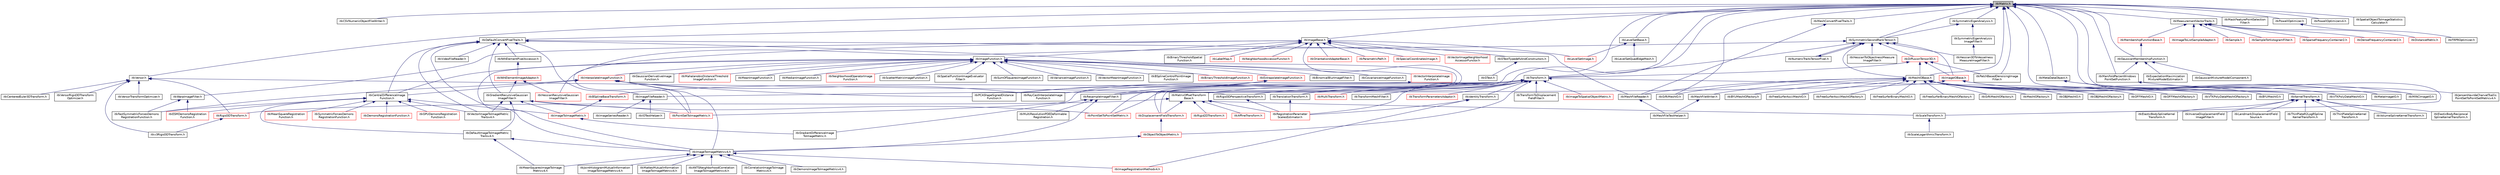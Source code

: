 digraph "itkMatrix.h"
{
 // LATEX_PDF_SIZE
  edge [fontname="Helvetica",fontsize="10",labelfontname="Helvetica",labelfontsize="10"];
  node [fontname="Helvetica",fontsize="10",shape=record];
  Node1 [label="itkMatrix.h",height=0.2,width=0.4,color="black", fillcolor="grey75", style="filled", fontcolor="black",tooltip=" "];
  Node1 -> Node2 [dir="back",color="midnightblue",fontsize="10",style="solid",fontname="Helvetica"];
  Node2 [label="itkCSVNumericObjectFileWriter.h",height=0.2,width=0.4,color="black", fillcolor="white", style="filled",URL="$itkCSVNumericObjectFileWriter_8h.html",tooltip=" "];
  Node1 -> Node3 [dir="back",color="midnightblue",fontsize="10",style="solid",fontname="Helvetica"];
  Node3 [label="itkDefaultConvertPixelTraits.h",height=0.2,width=0.4,color="black", fillcolor="white", style="filled",URL="$itkDefaultConvertPixelTraits_8h.html",tooltip=" "];
  Node3 -> Node4 [dir="back",color="midnightblue",fontsize="10",style="solid",fontname="Helvetica"];
  Node4 [label="itkCentralDifferenceImage\lFunction.h",height=0.2,width=0.4,color="black", fillcolor="white", style="filled",URL="$itkCentralDifferenceImageFunction_8h.html",tooltip=" "];
  Node4 -> Node5 [dir="back",color="midnightblue",fontsize="10",style="solid",fontname="Helvetica"];
  Node5 [label="itkDefaultImageToImageMetric\lTraitsv4.h",height=0.2,width=0.4,color="black", fillcolor="white", style="filled",URL="$itkDefaultImageToImageMetricTraitsv4_8h.html",tooltip=" "];
  Node5 -> Node6 [dir="back",color="midnightblue",fontsize="10",style="solid",fontname="Helvetica"];
  Node6 [label="itkImageToImageMetricv4.h",height=0.2,width=0.4,color="black", fillcolor="white", style="filled",URL="$itkImageToImageMetricv4_8h.html",tooltip=" "];
  Node6 -> Node7 [dir="back",color="midnightblue",fontsize="10",style="solid",fontname="Helvetica"];
  Node7 [label="itkANTSNeighborhoodCorrelation\lImageToImageMetricv4.h",height=0.2,width=0.4,color="black", fillcolor="white", style="filled",URL="$itkANTSNeighborhoodCorrelationImageToImageMetricv4_8h.html",tooltip=" "];
  Node6 -> Node8 [dir="back",color="midnightblue",fontsize="10",style="solid",fontname="Helvetica"];
  Node8 [label="itkCorrelationImageToImage\lMetricv4.h",height=0.2,width=0.4,color="black", fillcolor="white", style="filled",URL="$itkCorrelationImageToImageMetricv4_8h.html",tooltip=" "];
  Node6 -> Node9 [dir="back",color="midnightblue",fontsize="10",style="solid",fontname="Helvetica"];
  Node9 [label="itkDemonsImageToImageMetricv4.h",height=0.2,width=0.4,color="black", fillcolor="white", style="filled",URL="$itkDemonsImageToImageMetricv4_8h.html",tooltip=" "];
  Node6 -> Node10 [dir="back",color="midnightblue",fontsize="10",style="solid",fontname="Helvetica"];
  Node10 [label="itkImageRegistrationMethodv4.h",height=0.2,width=0.4,color="red", fillcolor="white", style="filled",URL="$itkImageRegistrationMethodv4_8h.html",tooltip=" "];
  Node6 -> Node15 [dir="back",color="midnightblue",fontsize="10",style="solid",fontname="Helvetica"];
  Node15 [label="itkJointHistogramMutualInformation\lImageToImageMetricv4.h",height=0.2,width=0.4,color="black", fillcolor="white", style="filled",URL="$itkJointHistogramMutualInformationImageToImageMetricv4_8h.html",tooltip=" "];
  Node6 -> Node16 [dir="back",color="midnightblue",fontsize="10",style="solid",fontname="Helvetica"];
  Node16 [label="itkMattesMutualInformation\lImageToImageMetricv4.h",height=0.2,width=0.4,color="black", fillcolor="white", style="filled",URL="$itkMattesMutualInformationImageToImageMetricv4_8h.html",tooltip=" "];
  Node6 -> Node17 [dir="back",color="midnightblue",fontsize="10",style="solid",fontname="Helvetica"];
  Node17 [label="itkMeanSquaresImageToImage\lMetricv4.h",height=0.2,width=0.4,color="black", fillcolor="white", style="filled",URL="$itkMeanSquaresImageToImageMetricv4_8h.html",tooltip=" "];
  Node5 -> Node17 [dir="back",color="midnightblue",fontsize="10",style="solid",fontname="Helvetica"];
  Node4 -> Node18 [dir="back",color="midnightblue",fontsize="10",style="solid",fontname="Helvetica"];
  Node18 [label="itkDemonsRegistrationFunction.h",height=0.2,width=0.4,color="red", fillcolor="white", style="filled",URL="$itkDemonsRegistrationFunction_8h.html",tooltip=" "];
  Node4 -> Node22 [dir="back",color="midnightblue",fontsize="10",style="solid",fontname="Helvetica"];
  Node22 [label="itkESMDemonsRegistration\lFunction.h",height=0.2,width=0.4,color="red", fillcolor="white", style="filled",URL="$itkESMDemonsRegistrationFunction_8h.html",tooltip=" "];
  Node4 -> Node25 [dir="back",color="midnightblue",fontsize="10",style="solid",fontname="Helvetica"];
  Node25 [label="itkFastSymmetricForcesDemons\lRegistrationFunction.h",height=0.2,width=0.4,color="black", fillcolor="white", style="filled",URL="$itkFastSymmetricForcesDemonsRegistrationFunction_8h.html",tooltip=" "];
  Node4 -> Node26 [dir="back",color="midnightblue",fontsize="10",style="solid",fontname="Helvetica"];
  Node26 [label="itkGPUDemonsRegistration\lFunction.h",height=0.2,width=0.4,color="red", fillcolor="white", style="filled",URL="$itkGPUDemonsRegistrationFunction_8h.html",tooltip=" "];
  Node4 -> Node27 [dir="back",color="midnightblue",fontsize="10",style="solid",fontname="Helvetica"];
  Node27 [label="itkImageToImageMetric.h",height=0.2,width=0.4,color="red", fillcolor="white", style="filled",URL="$itkImageToImageMetric_8h.html",tooltip=" "];
  Node27 -> Node28 [dir="back",color="midnightblue",fontsize="10",style="solid",fontname="Helvetica"];
  Node28 [label="itkGradientDifferenceImage\lToImageMetric.h",height=0.2,width=0.4,color="black", fillcolor="white", style="filled",URL="$itkGradientDifferenceImageToImageMetric_8h.html",tooltip=" "];
  Node4 -> Node46 [dir="back",color="midnightblue",fontsize="10",style="solid",fontname="Helvetica"];
  Node46 [label="itkMeanSquareRegistration\lFunction.h",height=0.2,width=0.4,color="red", fillcolor="white", style="filled",URL="$itkMeanSquareRegistrationFunction_8h.html",tooltip=" "];
  Node4 -> Node48 [dir="back",color="midnightblue",fontsize="10",style="solid",fontname="Helvetica"];
  Node48 [label="itkSymmetricForcesDemons\lRegistrationFunction.h",height=0.2,width=0.4,color="red", fillcolor="white", style="filled",URL="$itkSymmetricForcesDemonsRegistrationFunction_8h.html",tooltip=" "];
  Node4 -> Node50 [dir="back",color="midnightblue",fontsize="10",style="solid",fontname="Helvetica"];
  Node50 [label="itkVectorImageToImageMetric\lTraitsv4.h",height=0.2,width=0.4,color="black", fillcolor="white", style="filled",URL="$itkVectorImageToImageMetricTraitsv4_8h.html",tooltip=" "];
  Node3 -> Node51 [dir="back",color="midnightblue",fontsize="10",style="solid",fontname="Helvetica"];
  Node51 [label="itkGradientRecursiveGaussian\lImageFilter.h",height=0.2,width=0.4,color="black", fillcolor="white", style="filled",URL="$itkGradientRecursiveGaussianImageFilter_8h.html",tooltip=" "];
  Node51 -> Node5 [dir="back",color="midnightblue",fontsize="10",style="solid",fontname="Helvetica"];
  Node51 -> Node27 [dir="back",color="midnightblue",fontsize="10",style="solid",fontname="Helvetica"];
  Node51 -> Node52 [dir="back",color="midnightblue",fontsize="10",style="solid",fontname="Helvetica"];
  Node52 [label="itkPointSetToImageMetric.h",height=0.2,width=0.4,color="red", fillcolor="white", style="filled",URL="$itkPointSetToImageMetric_8h.html",tooltip=" "];
  Node51 -> Node58 [dir="back",color="midnightblue",fontsize="10",style="solid",fontname="Helvetica"];
  Node58 [label="itkPointSetToPointSetMetric.h",height=0.2,width=0.4,color="red", fillcolor="white", style="filled",URL="$itkPointSetToPointSetMetric_8h.html",tooltip=" "];
  Node51 -> Node50 [dir="back",color="midnightblue",fontsize="10",style="solid",fontname="Helvetica"];
  Node3 -> Node61 [dir="back",color="midnightblue",fontsize="10",style="solid",fontname="Helvetica"];
  Node61 [label="itkImageFileReader.h",height=0.2,width=0.4,color="black", fillcolor="white", style="filled",URL="$itkImageFileReader_8h.html",tooltip=" "];
  Node61 -> Node62 [dir="back",color="midnightblue",fontsize="10",style="solid",fontname="Helvetica"];
  Node62 [label="itkIOTestHelper.h",height=0.2,width=0.4,color="black", fillcolor="white", style="filled",URL="$itkIOTestHelper_8h.html",tooltip=" "];
  Node61 -> Node63 [dir="back",color="midnightblue",fontsize="10",style="solid",fontname="Helvetica"];
  Node63 [label="itkImageSeriesReader.h",height=0.2,width=0.4,color="black", fillcolor="white", style="filled",URL="$itkImageSeriesReader_8h.html",tooltip=" "];
  Node3 -> Node6 [dir="back",color="midnightblue",fontsize="10",style="solid",fontname="Helvetica"];
  Node3 -> Node64 [dir="back",color="midnightblue",fontsize="10",style="solid",fontname="Helvetica"];
  Node64 [label="itkMeshFileReader.h",height=0.2,width=0.4,color="black", fillcolor="white", style="filled",URL="$itkMeshFileReader_8h.html",tooltip=" "];
  Node64 -> Node65 [dir="back",color="midnightblue",fontsize="10",style="solid",fontname="Helvetica"];
  Node65 [label="itkMeshFileTestHelper.h",height=0.2,width=0.4,color="black", fillcolor="white", style="filled",URL="$itkMeshFileTestHelper_8h.html",tooltip=" "];
  Node3 -> Node66 [dir="back",color="midnightblue",fontsize="10",style="solid",fontname="Helvetica"];
  Node66 [label="itkNthElementPixelAccessor.h",height=0.2,width=0.4,color="black", fillcolor="white", style="filled",URL="$itkNthElementPixelAccessor_8h.html",tooltip=" "];
  Node66 -> Node67 [dir="back",color="midnightblue",fontsize="10",style="solid",fontname="Helvetica"];
  Node67 [label="itkNthElementImageAdaptor.h",height=0.2,width=0.4,color="red", fillcolor="white", style="filled",URL="$itkNthElementImageAdaptor_8h.html",tooltip=" "];
  Node67 -> Node51 [dir="back",color="midnightblue",fontsize="10",style="solid",fontname="Helvetica"];
  Node67 -> Node69 [dir="back",color="midnightblue",fontsize="10",style="solid",fontname="Helvetica"];
  Node69 [label="itkHessianRecursiveGaussian\lImageFilter.h",height=0.2,width=0.4,color="red", fillcolor="white", style="filled",URL="$itkHessianRecursiveGaussianImageFilter_8h.html",tooltip=" "];
  Node3 -> Node71 [dir="back",color="midnightblue",fontsize="10",style="solid",fontname="Helvetica"];
  Node71 [label="itkResampleImageFilter.h",height=0.2,width=0.4,color="black", fillcolor="white", style="filled",URL="$itkResampleImageFilter_8h.html",tooltip=" "];
  Node71 -> Node28 [dir="back",color="midnightblue",fontsize="10",style="solid",fontname="Helvetica"];
  Node71 -> Node6 [dir="back",color="midnightblue",fontsize="10",style="solid",fontname="Helvetica"];
  Node71 -> Node21 [dir="back",color="midnightblue",fontsize="10",style="solid",fontname="Helvetica"];
  Node21 [label="itkMultiResolutionPDEDeformable\lRegistration.h",height=0.2,width=0.4,color="black", fillcolor="white", style="filled",URL="$itkMultiResolutionPDEDeformableRegistration_8h.html",tooltip=" "];
  Node3 -> Node50 [dir="back",color="midnightblue",fontsize="10",style="solid",fontname="Helvetica"];
  Node3 -> Node72 [dir="back",color="midnightblue",fontsize="10",style="solid",fontname="Helvetica"];
  Node72 [label="itkVideoFileReader.h",height=0.2,width=0.4,color="black", fillcolor="white", style="filled",URL="$itkVideoFileReader_8h.html",tooltip=" "];
  Node1 -> Node73 [dir="back",color="midnightblue",fontsize="10",style="solid",fontname="Helvetica"];
  Node73 [label="itkGaussianMembershipFunction.h",height=0.2,width=0.4,color="black", fillcolor="white", style="filled",URL="$itkGaussianMembershipFunction_8h.html",tooltip=" "];
  Node73 -> Node74 [dir="back",color="midnightblue",fontsize="10",style="solid",fontname="Helvetica"];
  Node74 [label="itkExpectationMaximization\lMixtureModelEstimator.h",height=0.2,width=0.4,color="black", fillcolor="white", style="filled",URL="$itkExpectationMaximizationMixtureModelEstimator_8h.html",tooltip=" "];
  Node73 -> Node75 [dir="back",color="midnightblue",fontsize="10",style="solid",fontname="Helvetica"];
  Node75 [label="itkGaussianMixtureModelComponent.h",height=0.2,width=0.4,color="black", fillcolor="white", style="filled",URL="$itkGaussianMixtureModelComponent_8h.html",tooltip=" "];
  Node73 -> Node76 [dir="back",color="midnightblue",fontsize="10",style="solid",fontname="Helvetica"];
  Node76 [label="itkManifoldParzenWindows\lPointSetFunction.h",height=0.2,width=0.4,color="black", fillcolor="white", style="filled",URL="$itkManifoldParzenWindowsPointSetFunction_8h.html",tooltip=" "];
  Node76 -> Node77 [dir="back",color="midnightblue",fontsize="10",style="solid",fontname="Helvetica"];
  Node77 [label="itkJensenHavrdaCharvatTsallis\lPointSetToPointSetMetricv4.h",height=0.2,width=0.4,color="black", fillcolor="white", style="filled",URL="$itkJensenHavrdaCharvatTsallisPointSetToPointSetMetricv4_8h.html",tooltip=" "];
  Node1 -> Node78 [dir="back",color="midnightblue",fontsize="10",style="solid",fontname="Helvetica"];
  Node78 [label="itkGiftiMeshIO.h",height=0.2,width=0.4,color="black", fillcolor="white", style="filled",URL="$itkGiftiMeshIO_8h.html",tooltip=" "];
  Node1 -> Node79 [dir="back",color="midnightblue",fontsize="10",style="solid",fontname="Helvetica"];
  Node79 [label="itkImageBase.h",height=0.2,width=0.4,color="black", fillcolor="white", style="filled",URL="$itkImageBase_8h.html",tooltip=" "];
  Node79 -> Node80 [dir="back",color="midnightblue",fontsize="10",style="solid",fontname="Helvetica"];
  Node80 [label="itkBinaryThresholdSpatial\lFunction.h",height=0.2,width=0.4,color="black", fillcolor="white", style="filled",URL="$itkBinaryThresholdSpatialFunction_8h.html",tooltip=" "];
  Node79 -> Node81 [dir="back",color="midnightblue",fontsize="10",style="solid",fontname="Helvetica"];
  Node81 [label="itkGTestTypedefsAndConstructors.h",height=0.2,width=0.4,color="black", fillcolor="white", style="filled",URL="$itkGTestTypedefsAndConstructors_8h.html",tooltip=" "];
  Node81 -> Node82 [dir="back",color="midnightblue",fontsize="10",style="solid",fontname="Helvetica"];
  Node82 [label="itkGTest.h",height=0.2,width=0.4,color="black", fillcolor="white", style="filled",URL="$itkGTest_8h.html",tooltip=" "];
  Node79 -> Node83 [dir="back",color="midnightblue",fontsize="10",style="solid",fontname="Helvetica"];
  Node83 [label="itkImageFunction.h",height=0.2,width=0.4,color="black", fillcolor="white", style="filled",URL="$itkImageFunction_8h.html",tooltip=" "];
  Node83 -> Node84 [dir="back",color="midnightblue",fontsize="10",style="solid",fontname="Helvetica"];
  Node84 [label="itkBSplineControlPointImage\lFunction.h",height=0.2,width=0.4,color="black", fillcolor="white", style="filled",URL="$itkBSplineControlPointImageFunction_8h.html",tooltip=" "];
  Node83 -> Node85 [dir="back",color="midnightblue",fontsize="10",style="solid",fontname="Helvetica"];
  Node85 [label="itkBinaryThresholdImageFunction.h",height=0.2,width=0.4,color="red", fillcolor="white", style="filled",URL="$itkBinaryThresholdImageFunction_8h.html",tooltip=" "];
  Node83 -> Node87 [dir="back",color="midnightblue",fontsize="10",style="solid",fontname="Helvetica"];
  Node87 [label="itkBinomialBlurImageFilter.h",height=0.2,width=0.4,color="black", fillcolor="white", style="filled",URL="$itkBinomialBlurImageFilter_8h.html",tooltip=" "];
  Node83 -> Node4 [dir="back",color="midnightblue",fontsize="10",style="solid",fontname="Helvetica"];
  Node83 -> Node88 [dir="back",color="midnightblue",fontsize="10",style="solid",fontname="Helvetica"];
  Node88 [label="itkCovarianceImageFunction.h",height=0.2,width=0.4,color="black", fillcolor="white", style="filled",URL="$itkCovarianceImageFunction_8h.html",tooltip=" "];
  Node83 -> Node89 [dir="back",color="midnightblue",fontsize="10",style="solid",fontname="Helvetica"];
  Node89 [label="itkExtrapolateImageFunction.h",height=0.2,width=0.4,color="red", fillcolor="white", style="filled",URL="$itkExtrapolateImageFunction_8h.html",tooltip=" "];
  Node89 -> Node91 [dir="back",color="midnightblue",fontsize="10",style="solid",fontname="Helvetica"];
  Node91 [label="itkPCAShapeSignedDistance\lFunction.h",height=0.2,width=0.4,color="black", fillcolor="white", style="filled",URL="$itkPCAShapeSignedDistanceFunction_8h.html",tooltip=" "];
  Node89 -> Node71 [dir="back",color="midnightblue",fontsize="10",style="solid",fontname="Helvetica"];
  Node83 -> Node92 [dir="back",color="midnightblue",fontsize="10",style="solid",fontname="Helvetica"];
  Node92 [label="itkGaussianDerivativeImage\lFunction.h",height=0.2,width=0.4,color="black", fillcolor="white", style="filled",URL="$itkGaussianDerivativeImageFunction_8h.html",tooltip=" "];
  Node83 -> Node6 [dir="back",color="midnightblue",fontsize="10",style="solid",fontname="Helvetica"];
  Node83 -> Node93 [dir="back",color="midnightblue",fontsize="10",style="solid",fontname="Helvetica"];
  Node93 [label="itkInterpolateImageFunction.h",height=0.2,width=0.4,color="red", fillcolor="white", style="filled",URL="$itkInterpolateImageFunction_8h.html",tooltip=" "];
  Node93 -> Node4 [dir="back",color="midnightblue",fontsize="10",style="solid",fontname="Helvetica"];
  Node93 -> Node25 [dir="back",color="midnightblue",fontsize="10",style="solid",fontname="Helvetica"];
  Node93 -> Node6 [dir="back",color="midnightblue",fontsize="10",style="solid",fontname="Helvetica"];
  Node93 -> Node91 [dir="back",color="midnightblue",fontsize="10",style="solid",fontname="Helvetica"];
  Node93 -> Node52 [dir="back",color="midnightblue",fontsize="10",style="solid",fontname="Helvetica"];
  Node93 -> Node136 [dir="back",color="midnightblue",fontsize="10",style="solid",fontname="Helvetica"];
  Node136 [label="itkRayCastInterpolateImage\lFunction.h",height=0.2,width=0.4,color="black", fillcolor="white", style="filled",URL="$itkRayCastInterpolateImageFunction_8h.html",tooltip=" "];
  Node83 -> Node138 [dir="back",color="midnightblue",fontsize="10",style="solid",fontname="Helvetica"];
  Node138 [label="itkMahalanobisDistanceThreshold\lImageFunction.h",height=0.2,width=0.4,color="red", fillcolor="white", style="filled",URL="$itkMahalanobisDistanceThresholdImageFunction_8h.html",tooltip=" "];
  Node83 -> Node140 [dir="back",color="midnightblue",fontsize="10",style="solid",fontname="Helvetica"];
  Node140 [label="itkMeanImageFunction.h",height=0.2,width=0.4,color="black", fillcolor="white", style="filled",URL="$itkMeanImageFunction_8h.html",tooltip=" "];
  Node83 -> Node141 [dir="back",color="midnightblue",fontsize="10",style="solid",fontname="Helvetica"];
  Node141 [label="itkMedianImageFunction.h",height=0.2,width=0.4,color="black", fillcolor="white", style="filled",URL="$itkMedianImageFunction_8h.html",tooltip=" "];
  Node83 -> Node142 [dir="back",color="midnightblue",fontsize="10",style="solid",fontname="Helvetica"];
  Node142 [label="itkNeighborhoodOperatorImage\lFunction.h",height=0.2,width=0.4,color="red", fillcolor="white", style="filled",URL="$itkNeighborhoodOperatorImageFunction_8h.html",tooltip=" "];
  Node83 -> Node144 [dir="back",color="midnightblue",fontsize="10",style="solid",fontname="Helvetica"];
  Node144 [label="itkScatterMatrixImageFunction.h",height=0.2,width=0.4,color="black", fillcolor="white", style="filled",URL="$itkScatterMatrixImageFunction_8h.html",tooltip=" "];
  Node83 -> Node145 [dir="back",color="midnightblue",fontsize="10",style="solid",fontname="Helvetica"];
  Node145 [label="itkSpatialFunctionImageEvaluator\lFilter.h",height=0.2,width=0.4,color="black", fillcolor="white", style="filled",URL="$itkSpatialFunctionImageEvaluatorFilter_8h.html",tooltip=" "];
  Node83 -> Node146 [dir="back",color="midnightblue",fontsize="10",style="solid",fontname="Helvetica"];
  Node146 [label="itkSumOfSquaresImageFunction.h",height=0.2,width=0.4,color="black", fillcolor="white", style="filled",URL="$itkSumOfSquaresImageFunction_8h.html",tooltip=" "];
  Node83 -> Node147 [dir="back",color="midnightblue",fontsize="10",style="solid",fontname="Helvetica"];
  Node147 [label="itkVarianceImageFunction.h",height=0.2,width=0.4,color="black", fillcolor="white", style="filled",URL="$itkVarianceImageFunction_8h.html",tooltip=" "];
  Node83 -> Node148 [dir="back",color="midnightblue",fontsize="10",style="solid",fontname="Helvetica"];
  Node148 [label="itkVectorInterpolateImage\lFunction.h",height=0.2,width=0.4,color="red", fillcolor="white", style="filled",URL="$itkVectorInterpolateImageFunction_8h.html",tooltip=" "];
  Node148 -> Node150 [dir="back",color="midnightblue",fontsize="10",style="solid",fontname="Helvetica"];
  Node150 [label="itkDisplacementFieldTransform.h",height=0.2,width=0.4,color="red", fillcolor="white", style="filled",URL="$itkDisplacementFieldTransform_8h.html",tooltip=" "];
  Node150 -> Node156 [dir="back",color="midnightblue",fontsize="10",style="solid",fontname="Helvetica"];
  Node156 [label="itkObjectToObjectMetric.h",height=0.2,width=0.4,color="red", fillcolor="white", style="filled",URL="$itkObjectToObjectMetric_8h.html",tooltip=" "];
  Node156 -> Node6 [dir="back",color="midnightblue",fontsize="10",style="solid",fontname="Helvetica"];
  Node83 -> Node176 [dir="back",color="midnightblue",fontsize="10",style="solid",fontname="Helvetica"];
  Node176 [label="itkVectorMeanImageFunction.h",height=0.2,width=0.4,color="black", fillcolor="white", style="filled",URL="$itkVectorMeanImageFunction_8h.html",tooltip=" "];
  Node79 -> Node177 [dir="back",color="midnightblue",fontsize="10",style="solid",fontname="Helvetica"];
  Node177 [label="itkLabelMap.h",height=0.2,width=0.4,color="red", fillcolor="white", style="filled",URL="$itkLabelMap_8h.html",tooltip=" "];
  Node79 -> Node225 [dir="back",color="midnightblue",fontsize="10",style="solid",fontname="Helvetica"];
  Node225 [label="itkLevelSetImage.h",height=0.2,width=0.4,color="red", fillcolor="white", style="filled",URL="$itkLevelSetImage_8h.html",tooltip=" "];
  Node79 -> Node231 [dir="back",color="midnightblue",fontsize="10",style="solid",fontname="Helvetica"];
  Node231 [label="itkNeighborhoodAccessorFunctor.h",height=0.2,width=0.4,color="red", fillcolor="white", style="filled",URL="$itkNeighborhoodAccessorFunctor_8h.html",tooltip=" "];
  Node79 -> Node898 [dir="back",color="midnightblue",fontsize="10",style="solid",fontname="Helvetica"];
  Node898 [label="itkOrientationAdapterBase.h",height=0.2,width=0.4,color="red", fillcolor="white", style="filled",URL="$itkOrientationAdapterBase_8h.html",tooltip=" "];
  Node79 -> Node900 [dir="back",color="midnightblue",fontsize="10",style="solid",fontname="Helvetica"];
  Node900 [label="itkParametricPath.h",height=0.2,width=0.4,color="red", fillcolor="white", style="filled",URL="$itkParametricPath_8h.html",tooltip=" "];
  Node79 -> Node52 [dir="back",color="midnightblue",fontsize="10",style="solid",fontname="Helvetica"];
  Node79 -> Node58 [dir="back",color="midnightblue",fontsize="10",style="solid",fontname="Helvetica"];
  Node79 -> Node906 [dir="back",color="midnightblue",fontsize="10",style="solid",fontname="Helvetica"];
  Node906 [label="itkSpecialCoordinatesImage.h",height=0.2,width=0.4,color="red", fillcolor="white", style="filled",URL="$itkSpecialCoordinatesImage_8h.html",tooltip=" "];
  Node79 -> Node907 [dir="back",color="midnightblue",fontsize="10",style="solid",fontname="Helvetica"];
  Node907 [label="itkVectorImageNeighborhood\lAccessorFunctor.h",height=0.2,width=0.4,color="red", fillcolor="white", style="filled",URL="$itkVectorImageNeighborhoodAccessorFunctor_8h.html",tooltip=" "];
  Node79 -> Node129 [dir="back",color="midnightblue",fontsize="10",style="solid",fontname="Helvetica"];
  Node129 [label="itkWarpImageFilter.h",height=0.2,width=0.4,color="black", fillcolor="white", style="filled",URL="$itkWarpImageFilter_8h.html",tooltip=" "];
  Node129 -> Node22 [dir="back",color="midnightblue",fontsize="10",style="solid",fontname="Helvetica"];
  Node129 -> Node25 [dir="back",color="midnightblue",fontsize="10",style="solid",fontname="Helvetica"];
  Node1 -> Node909 [dir="back",color="midnightblue",fontsize="10",style="solid",fontname="Helvetica"];
  Node909 [label="itkKernelTransform.h",height=0.2,width=0.4,color="black", fillcolor="white", style="filled",URL="$itkKernelTransform_8h.html",tooltip=" "];
  Node909 -> Node910 [dir="back",color="midnightblue",fontsize="10",style="solid",fontname="Helvetica"];
  Node910 [label="itkElasticBodyReciprocal\lSplineKernelTransform.h",height=0.2,width=0.4,color="black", fillcolor="white", style="filled",URL="$itkElasticBodyReciprocalSplineKernelTransform_8h.html",tooltip=" "];
  Node909 -> Node911 [dir="back",color="midnightblue",fontsize="10",style="solid",fontname="Helvetica"];
  Node911 [label="itkElasticBodySplineKernel\lTransform.h",height=0.2,width=0.4,color="black", fillcolor="white", style="filled",URL="$itkElasticBodySplineKernelTransform_8h.html",tooltip=" "];
  Node909 -> Node618 [dir="back",color="midnightblue",fontsize="10",style="solid",fontname="Helvetica"];
  Node618 [label="itkInverseDisplacementField\lImageFilter.h",height=0.2,width=0.4,color="black", fillcolor="white", style="filled",URL="$itkInverseDisplacementFieldImageFilter_8h.html",tooltip=" "];
  Node909 -> Node508 [dir="back",color="midnightblue",fontsize="10",style="solid",fontname="Helvetica"];
  Node508 [label="itkLandmarkDisplacementField\lSource.h",height=0.2,width=0.4,color="black", fillcolor="white", style="filled",URL="$itkLandmarkDisplacementFieldSource_8h.html",tooltip=" "];
  Node909 -> Node912 [dir="back",color="midnightblue",fontsize="10",style="solid",fontname="Helvetica"];
  Node912 [label="itkThinPlateR2LogRSpline\lKernelTransform.h",height=0.2,width=0.4,color="black", fillcolor="white", style="filled",URL="$itkThinPlateR2LogRSplineKernelTransform_8h.html",tooltip=" "];
  Node909 -> Node913 [dir="back",color="midnightblue",fontsize="10",style="solid",fontname="Helvetica"];
  Node913 [label="itkThinPlateSplineKernel\lTransform.h",height=0.2,width=0.4,color="black", fillcolor="white", style="filled",URL="$itkThinPlateSplineKernelTransform_8h.html",tooltip=" "];
  Node909 -> Node914 [dir="back",color="midnightblue",fontsize="10",style="solid",fontname="Helvetica"];
  Node914 [label="itkVolumeSplineKernelTransform.h",height=0.2,width=0.4,color="black", fillcolor="white", style="filled",URL="$itkVolumeSplineKernelTransform_8h.html",tooltip=" "];
  Node1 -> Node915 [dir="back",color="midnightblue",fontsize="10",style="solid",fontname="Helvetica"];
  Node915 [label="itkLevelSetBase.h",height=0.2,width=0.4,color="black", fillcolor="white", style="filled",URL="$itkLevelSetBase_8h.html",tooltip=" "];
  Node915 -> Node225 [dir="back",color="midnightblue",fontsize="10",style="solid",fontname="Helvetica"];
  Node915 -> Node916 [dir="back",color="midnightblue",fontsize="10",style="solid",fontname="Helvetica"];
  Node916 [label="itkLevelSetQuadEdgeMesh.h",height=0.2,width=0.4,color="black", fillcolor="white", style="filled",URL="$itkLevelSetQuadEdgeMesh_8h.html",tooltip=" "];
  Node1 -> Node917 [dir="back",color="midnightblue",fontsize="10",style="solid",fontname="Helvetica"];
  Node917 [label="itkMINCImageIO.h",height=0.2,width=0.4,color="black", fillcolor="white", style="filled",URL="$itkMINCImageIO_8h.html",tooltip=" "];
  Node1 -> Node76 [dir="back",color="midnightblue",fontsize="10",style="solid",fontname="Helvetica"];
  Node1 -> Node314 [dir="back",color="midnightblue",fontsize="10",style="solid",fontname="Helvetica"];
  Node314 [label="itkMaskFeaturePointSelection\lFilter.h",height=0.2,width=0.4,color="black", fillcolor="white", style="filled",URL="$itkMaskFeaturePointSelectionFilter_8h.html",tooltip=" "];
  Node1 -> Node918 [dir="back",color="midnightblue",fontsize="10",style="solid",fontname="Helvetica"];
  Node918 [label="itkMatrixOffsetTransform\lBase.h",height=0.2,width=0.4,color="black", fillcolor="white", style="filled",URL="$itkMatrixOffsetTransformBase_8h.html",tooltip=" "];
  Node918 -> Node919 [dir="back",color="midnightblue",fontsize="10",style="solid",fontname="Helvetica"];
  Node919 [label="itkAffineTransform.h",height=0.2,width=0.4,color="red", fillcolor="white", style="filled",URL="$itkAffineTransform_8h.html",tooltip=" "];
  Node918 -> Node150 [dir="back",color="midnightblue",fontsize="10",style="solid",fontname="Helvetica"];
  Node918 -> Node602 [dir="back",color="midnightblue",fontsize="10",style="solid",fontname="Helvetica"];
  Node602 [label="itkRegistrationParameter\lScalesEstimator.h",height=0.2,width=0.4,color="red", fillcolor="white", style="filled",URL="$itkRegistrationParameterScalesEstimator_8h.html",tooltip=" "];
  Node918 -> Node966 [dir="back",color="midnightblue",fontsize="10",style="solid",fontname="Helvetica"];
  Node966 [label="itkRigid2DTransform.h",height=0.2,width=0.4,color="red", fillcolor="white", style="filled",URL="$itkRigid2DTransform_8h.html",tooltip=" "];
  Node918 -> Node971 [dir="back",color="midnightblue",fontsize="10",style="solid",fontname="Helvetica"];
  Node971 [label="itkRigid3DTransform.h",height=0.2,width=0.4,color="red", fillcolor="white", style="filled",URL="$itkRigid3DTransform_8h.html",tooltip=" "];
  Node971 -> Node981 [dir="back",color="midnightblue",fontsize="10",style="solid",fontname="Helvetica"];
  Node981 [label="itkv3Rigid3DTransform.h",height=0.2,width=0.4,color="black", fillcolor="white", style="filled",URL="$itkv3Rigid3DTransform_8h.html",tooltip=" "];
  Node918 -> Node982 [dir="back",color="midnightblue",fontsize="10",style="solid",fontname="Helvetica"];
  Node982 [label="itkScaleTransform.h",height=0.2,width=0.4,color="black", fillcolor="white", style="filled",URL="$itkScaleTransform_8h.html",tooltip=" "];
  Node982 -> Node983 [dir="back",color="midnightblue",fontsize="10",style="solid",fontname="Helvetica"];
  Node983 [label="itkScaleLogarithmicTransform.h",height=0.2,width=0.4,color="black", fillcolor="white", style="filled",URL="$itkScaleLogarithmicTransform_8h.html",tooltip=" "];
  Node1 -> Node984 [dir="back",color="midnightblue",fontsize="10",style="solid",fontname="Helvetica"];
  Node984 [label="itkMeasurementVectorTraits.h",height=0.2,width=0.4,color="black", fillcolor="white", style="filled",URL="$itkMeasurementVectorTraits_8h.html",tooltip=" "];
  Node984 -> Node985 [dir="back",color="midnightblue",fontsize="10",style="solid",fontname="Helvetica"];
  Node985 [label="itkDenseFrequencyContainer2.h",height=0.2,width=0.4,color="red", fillcolor="white", style="filled",URL="$itkDenseFrequencyContainer2_8h.html",tooltip=" "];
  Node984 -> Node991 [dir="back",color="midnightblue",fontsize="10",style="solid",fontname="Helvetica"];
  Node991 [label="itkDistanceMetric.h",height=0.2,width=0.4,color="red", fillcolor="white", style="filled",URL="$itkDistanceMetric_8h.html",tooltip=" "];
  Node984 -> Node468 [dir="back",color="midnightblue",fontsize="10",style="solid",fontname="Helvetica"];
  Node468 [label="itkImageToListSampleAdaptor.h",height=0.2,width=0.4,color="red", fillcolor="white", style="filled",URL="$itkImageToListSampleAdaptor_8h.html",tooltip=" "];
  Node984 -> Node1002 [dir="back",color="midnightblue",fontsize="10",style="solid",fontname="Helvetica"];
  Node1002 [label="itkMembershipFunctionBase.h",height=0.2,width=0.4,color="red", fillcolor="white", style="filled",URL="$itkMembershipFunctionBase_8h.html",tooltip=" "];
  Node1002 -> Node73 [dir="back",color="midnightblue",fontsize="10",style="solid",fontname="Helvetica"];
  Node984 -> Node1007 [dir="back",color="midnightblue",fontsize="10",style="solid",fontname="Helvetica"];
  Node1007 [label="itkSample.h",height=0.2,width=0.4,color="red", fillcolor="white", style="filled",URL="$itkSample_8h.html",tooltip=" "];
  Node984 -> Node1023 [dir="back",color="midnightblue",fontsize="10",style="solid",fontname="Helvetica"];
  Node1023 [label="itkSampleToHistogramFilter.h",height=0.2,width=0.4,color="red", fillcolor="white", style="filled",URL="$itkSampleToHistogramFilter_8h.html",tooltip=" "];
  Node984 -> Node1024 [dir="back",color="midnightblue",fontsize="10",style="solid",fontname="Helvetica"];
  Node1024 [label="itkSparseFrequencyContainer2.h",height=0.2,width=0.4,color="red", fillcolor="white", style="filled",URL="$itkSparseFrequencyContainer2_8h.html",tooltip=" "];
  Node1 -> Node1025 [dir="back",color="midnightblue",fontsize="10",style="solid",fontname="Helvetica"];
  Node1025 [label="itkMeshConvertPixelTraits.h",height=0.2,width=0.4,color="black", fillcolor="white", style="filled",URL="$itkMeshConvertPixelTraits_8h.html",tooltip=" "];
  Node1025 -> Node64 [dir="back",color="midnightblue",fontsize="10",style="solid",fontname="Helvetica"];
  Node1 -> Node1026 [dir="back",color="midnightblue",fontsize="10",style="solid",fontname="Helvetica"];
  Node1026 [label="itkMeshIOBase.h",height=0.2,width=0.4,color="black", fillcolor="white", style="filled",URL="$itkMeshIOBase_8h.html",tooltip=" "];
  Node1026 -> Node1027 [dir="back",color="midnightblue",fontsize="10",style="solid",fontname="Helvetica"];
  Node1027 [label="itkBYUMeshIO.h",height=0.2,width=0.4,color="black", fillcolor="white", style="filled",URL="$itkBYUMeshIO_8h.html",tooltip=" "];
  Node1026 -> Node1028 [dir="back",color="midnightblue",fontsize="10",style="solid",fontname="Helvetica"];
  Node1028 [label="itkBYUMeshIOFactory.h",height=0.2,width=0.4,color="black", fillcolor="white", style="filled",URL="$itkBYUMeshIOFactory_8h.html",tooltip=" "];
  Node1026 -> Node1029 [dir="back",color="midnightblue",fontsize="10",style="solid",fontname="Helvetica"];
  Node1029 [label="itkFreeSurferAsciiMeshIO.h",height=0.2,width=0.4,color="black", fillcolor="white", style="filled",URL="$itkFreeSurferAsciiMeshIO_8h.html",tooltip=" "];
  Node1026 -> Node1030 [dir="back",color="midnightblue",fontsize="10",style="solid",fontname="Helvetica"];
  Node1030 [label="itkFreeSurferAsciiMeshIOFactory.h",height=0.2,width=0.4,color="black", fillcolor="white", style="filled",URL="$itkFreeSurferAsciiMeshIOFactory_8h.html",tooltip=" "];
  Node1026 -> Node1031 [dir="back",color="midnightblue",fontsize="10",style="solid",fontname="Helvetica"];
  Node1031 [label="itkFreeSurferBinaryMeshIO.h",height=0.2,width=0.4,color="black", fillcolor="white", style="filled",URL="$itkFreeSurferBinaryMeshIO_8h.html",tooltip=" "];
  Node1026 -> Node1032 [dir="back",color="midnightblue",fontsize="10",style="solid",fontname="Helvetica"];
  Node1032 [label="itkFreeSurferBinaryMeshIOFactory.h",height=0.2,width=0.4,color="black", fillcolor="white", style="filled",URL="$itkFreeSurferBinaryMeshIOFactory_8h.html",tooltip=" "];
  Node1026 -> Node78 [dir="back",color="midnightblue",fontsize="10",style="solid",fontname="Helvetica"];
  Node1026 -> Node1033 [dir="back",color="midnightblue",fontsize="10",style="solid",fontname="Helvetica"];
  Node1033 [label="itkGiftiMeshIOFactory.h",height=0.2,width=0.4,color="black", fillcolor="white", style="filled",URL="$itkGiftiMeshIOFactory_8h.html",tooltip=" "];
  Node1026 -> Node64 [dir="back",color="midnightblue",fontsize="10",style="solid",fontname="Helvetica"];
  Node1026 -> Node1034 [dir="back",color="midnightblue",fontsize="10",style="solid",fontname="Helvetica"];
  Node1034 [label="itkMeshFileWriter.h",height=0.2,width=0.4,color="black", fillcolor="white", style="filled",URL="$itkMeshFileWriter_8h.html",tooltip=" "];
  Node1034 -> Node65 [dir="back",color="midnightblue",fontsize="10",style="solid",fontname="Helvetica"];
  Node1026 -> Node1035 [dir="back",color="midnightblue",fontsize="10",style="solid",fontname="Helvetica"];
  Node1035 [label="itkMeshIOFactory.h",height=0.2,width=0.4,color="black", fillcolor="white", style="filled",URL="$itkMeshIOFactory_8h.html",tooltip=" "];
  Node1026 -> Node1036 [dir="back",color="midnightblue",fontsize="10",style="solid",fontname="Helvetica"];
  Node1036 [label="itkOBJMeshIO.h",height=0.2,width=0.4,color="black", fillcolor="white", style="filled",URL="$itkOBJMeshIO_8h.html",tooltip=" "];
  Node1026 -> Node1037 [dir="back",color="midnightblue",fontsize="10",style="solid",fontname="Helvetica"];
  Node1037 [label="itkOBJMeshIOFactory.h",height=0.2,width=0.4,color="black", fillcolor="white", style="filled",URL="$itkOBJMeshIOFactory_8h.html",tooltip=" "];
  Node1026 -> Node1038 [dir="back",color="midnightblue",fontsize="10",style="solid",fontname="Helvetica"];
  Node1038 [label="itkOFFMeshIO.h",height=0.2,width=0.4,color="black", fillcolor="white", style="filled",URL="$itkOFFMeshIO_8h.html",tooltip=" "];
  Node1026 -> Node1039 [dir="back",color="midnightblue",fontsize="10",style="solid",fontname="Helvetica"];
  Node1039 [label="itkOFFMeshIOFactory.h",height=0.2,width=0.4,color="black", fillcolor="white", style="filled",URL="$itkOFFMeshIOFactory_8h.html",tooltip=" "];
  Node1026 -> Node1040 [dir="back",color="midnightblue",fontsize="10",style="solid",fontname="Helvetica"];
  Node1040 [label="itkVTKPolyDataMeshIO.h",height=0.2,width=0.4,color="black", fillcolor="white", style="filled",URL="$itkVTKPolyDataMeshIO_8h.html",tooltip=" "];
  Node1026 -> Node1041 [dir="back",color="midnightblue",fontsize="10",style="solid",fontname="Helvetica"];
  Node1041 [label="itkVTKPolyDataMeshIOFactory.h",height=0.2,width=0.4,color="black", fillcolor="white", style="filled",URL="$itkVTKPolyDataMeshIOFactory_8h.html",tooltip=" "];
  Node1 -> Node1042 [dir="back",color="midnightblue",fontsize="10",style="solid",fontname="Helvetica"];
  Node1042 [label="itkMetaDataObject.h",height=0.2,width=0.4,color="black", fillcolor="white", style="filled",URL="$itkMetaDataObject_8h.html",tooltip=" "];
  Node1042 -> Node1043 [dir="back",color="midnightblue",fontsize="10",style="solid",fontname="Helvetica"];
  Node1043 [label="itkMetaImageIO.h",height=0.2,width=0.4,color="black", fillcolor="white", style="filled",URL="$itkMetaImageIO_8h.html",tooltip=" "];
  Node1042 -> Node1040 [dir="back",color="midnightblue",fontsize="10",style="solid",fontname="Helvetica"];
  Node1 -> Node307 [dir="back",color="midnightblue",fontsize="10",style="solid",fontname="Helvetica"];
  Node307 [label="itkPatchBasedDenoisingImage\lFilter.h",height=0.2,width=0.4,color="black", fillcolor="white", style="filled",URL="$itkPatchBasedDenoisingImageFilter_8h.html",tooltip=" "];
  Node1 -> Node1044 [dir="back",color="midnightblue",fontsize="10",style="solid",fontname="Helvetica"];
  Node1044 [label="itkPowellOptimizer.h",height=0.2,width=0.4,color="black", fillcolor="white", style="filled",URL="$itkPowellOptimizer_8h.html",tooltip=" "];
  Node1044 -> Node1045 [dir="back",color="midnightblue",fontsize="10",style="solid",fontname="Helvetica"];
  Node1045 [label="itkFRPROptimizer.h",height=0.2,width=0.4,color="black", fillcolor="white", style="filled",URL="$itkFRPROptimizer_8h.html",tooltip=" "];
  Node1 -> Node1046 [dir="back",color="midnightblue",fontsize="10",style="solid",fontname="Helvetica"];
  Node1046 [label="itkPowellOptimizerv4.h",height=0.2,width=0.4,color="black", fillcolor="white", style="filled",URL="$itkPowellOptimizerv4_8h.html",tooltip=" "];
  Node1 -> Node982 [dir="back",color="midnightblue",fontsize="10",style="solid",fontname="Helvetica"];
  Node1 -> Node1011 [dir="back",color="midnightblue",fontsize="10",style="solid",fontname="Helvetica"];
  Node1011 [label="itkSpatialObjectToImageStatistics\lCalculator.h",height=0.2,width=0.4,color="black", fillcolor="white", style="filled",URL="$itkSpatialObjectToImageStatisticsCalculator_8h.html",tooltip=" "];
  Node1 -> Node1047 [dir="back",color="midnightblue",fontsize="10",style="solid",fontname="Helvetica"];
  Node1047 [label="itkSymmetricEigenAnalysis.h",height=0.2,width=0.4,color="black", fillcolor="white", style="filled",URL="$itkSymmetricEigenAnalysis_8h.html",tooltip=" "];
  Node1047 -> Node568 [dir="back",color="midnightblue",fontsize="10",style="solid",fontname="Helvetica"];
  Node568 [label="itkSymmetricEigenAnalysis\lImageFilter.h",height=0.2,width=0.4,color="black", fillcolor="white", style="filled",URL="$itkSymmetricEigenAnalysisImageFilter_8h.html",tooltip=" "];
  Node568 -> Node569 [dir="back",color="midnightblue",fontsize="10",style="solid",fontname="Helvetica"];
  Node569 [label="itkHessian3DToVesselness\lMeasureImageFilter.h",height=0.2,width=0.4,color="black", fillcolor="white", style="filled",URL="$itkHessian3DToVesselnessMeasureImageFilter_8h.html",tooltip=" "];
  Node1047 -> Node1048 [dir="back",color="midnightblue",fontsize="10",style="solid",fontname="Helvetica"];
  Node1048 [label="itkSymmetricSecondRankTensor.h",height=0.2,width=0.4,color="black", fillcolor="white", style="filled",URL="$itkSymmetricSecondRankTensor_8h.html",tooltip=" "];
  Node1048 -> Node1049 [dir="back",color="midnightblue",fontsize="10",style="solid",fontname="Helvetica"];
  Node1049 [label="itkDiffusionTensor3D.h",height=0.2,width=0.4,color="red", fillcolor="white", style="filled",URL="$itkDiffusionTensor3D_8h.html",tooltip=" "];
  Node1049 -> Node1050 [dir="back",color="midnightblue",fontsize="10",style="solid",fontname="Helvetica"];
  Node1050 [label="itkImageIOBase.h",height=0.2,width=0.4,color="red", fillcolor="white", style="filled",URL="$itkImageIOBase_8h.html",tooltip=" "];
  Node1050 -> Node61 [dir="back",color="midnightblue",fontsize="10",style="solid",fontname="Helvetica"];
  Node1050 -> Node917 [dir="back",color="midnightblue",fontsize="10",style="solid",fontname="Helvetica"];
  Node1050 -> Node1043 [dir="back",color="midnightblue",fontsize="10",style="solid",fontname="Helvetica"];
  Node1049 -> Node1026 [dir="back",color="midnightblue",fontsize="10",style="solid",fontname="Helvetica"];
  Node1049 -> Node307 [dir="back",color="midnightblue",fontsize="10",style="solid",fontname="Helvetica"];
  Node1049 -> Node1108 [dir="back",color="midnightblue",fontsize="10",style="solid",fontname="Helvetica"];
  Node1108 [label="itkTransform.h",height=0.2,width=0.4,color="black", fillcolor="white", style="filled",URL="$itkTransform_8h.html",tooltip=" "];
  Node1108 -> Node234 [dir="back",color="midnightblue",fontsize="10",style="solid",fontname="Helvetica"];
  Node234 [label="itkBSplineBaseTransform.h",height=0.2,width=0.4,color="red", fillcolor="white", style="filled",URL="$itkBSplineBaseTransform_8h.html",tooltip=" "];
  Node234 -> Node27 [dir="back",color="midnightblue",fontsize="10",style="solid",fontname="Helvetica"];
  Node1108 -> Node150 [dir="back",color="midnightblue",fontsize="10",style="solid",fontname="Helvetica"];
  Node1108 -> Node1109 [dir="back",color="midnightblue",fontsize="10",style="solid",fontname="Helvetica"];
  Node1109 [label="itkIdentityTransform.h",height=0.2,width=0.4,color="black", fillcolor="white", style="filled",URL="$itkIdentityTransform_8h.html",tooltip=" "];
  Node1109 -> Node10 [dir="back",color="midnightblue",fontsize="10",style="solid",fontname="Helvetica"];
  Node1109 -> Node602 [dir="back",color="midnightblue",fontsize="10",style="solid",fontname="Helvetica"];
  Node1108 -> Node101 [dir="back",color="midnightblue",fontsize="10",style="solid",fontname="Helvetica"];
  Node101 [label="itkImageToSpatialObjectMetric.h",height=0.2,width=0.4,color="red", fillcolor="white", style="filled",URL="$itkImageToSpatialObjectMetric_8h.html",tooltip=" "];
  Node1108 -> Node909 [dir="back",color="midnightblue",fontsize="10",style="solid",fontname="Helvetica"];
  Node1108 -> Node918 [dir="back",color="midnightblue",fontsize="10",style="solid",fontname="Helvetica"];
  Node1108 -> Node1110 [dir="back",color="midnightblue",fontsize="10",style="solid",fontname="Helvetica"];
  Node1110 [label="itkMultiTransform.h",height=0.2,width=0.4,color="red", fillcolor="white", style="filled",URL="$itkMultiTransform_8h.html",tooltip=" "];
  Node1108 -> Node156 [dir="back",color="midnightblue",fontsize="10",style="solid",fontname="Helvetica"];
  Node1108 -> Node91 [dir="back",color="midnightblue",fontsize="10",style="solid",fontname="Helvetica"];
  Node1108 -> Node52 [dir="back",color="midnightblue",fontsize="10",style="solid",fontname="Helvetica"];
  Node1108 -> Node58 [dir="back",color="midnightblue",fontsize="10",style="solid",fontname="Helvetica"];
  Node1108 -> Node136 [dir="back",color="midnightblue",fontsize="10",style="solid",fontname="Helvetica"];
  Node1108 -> Node602 [dir="back",color="midnightblue",fontsize="10",style="solid",fontname="Helvetica"];
  Node1108 -> Node71 [dir="back",color="midnightblue",fontsize="10",style="solid",fontname="Helvetica"];
  Node1108 -> Node1113 [dir="back",color="midnightblue",fontsize="10",style="solid",fontname="Helvetica"];
  Node1113 [label="itkRigid3DPerspectiveTransform.h",height=0.2,width=0.4,color="black", fillcolor="white", style="filled",URL="$itkRigid3DPerspectiveTransform_8h.html",tooltip=" "];
  Node1113 -> Node602 [dir="back",color="midnightblue",fontsize="10",style="solid",fontname="Helvetica"];
  Node1108 -> Node1114 [dir="back",color="midnightblue",fontsize="10",style="solid",fontname="Helvetica"];
  Node1114 [label="itkTransformMeshFilter.h",height=0.2,width=0.4,color="black", fillcolor="white", style="filled",URL="$itkTransformMeshFilter_8h.html",tooltip=" "];
  Node1108 -> Node1115 [dir="back",color="midnightblue",fontsize="10",style="solid",fontname="Helvetica"];
  Node1115 [label="itkTransformParametersAdaptor.h",height=0.2,width=0.4,color="red", fillcolor="white", style="filled",URL="$itkTransformParametersAdaptor_8h.html",tooltip=" "];
  Node1108 -> Node859 [dir="back",color="midnightblue",fontsize="10",style="solid",fontname="Helvetica"];
  Node859 [label="itkTransformToDisplacement\lFieldFilter.h",height=0.2,width=0.4,color="black", fillcolor="white", style="filled",URL="$itkTransformToDisplacementFieldFilter_8h.html",tooltip=" "];
  Node1108 -> Node1125 [dir="back",color="midnightblue",fontsize="10",style="solid",fontname="Helvetica"];
  Node1125 [label="itkTranslationTransform.h",height=0.2,width=0.4,color="black", fillcolor="white", style="filled",URL="$itkTranslationTransform_8h.html",tooltip=" "];
  Node1125 -> Node602 [dir="back",color="midnightblue",fontsize="10",style="solid",fontname="Helvetica"];
  Node1048 -> Node569 [dir="back",color="midnightblue",fontsize="10",style="solid",fontname="Helvetica"];
  Node1048 -> Node69 [dir="back",color="midnightblue",fontsize="10",style="solid",fontname="Helvetica"];
  Node1048 -> Node706 [dir="back",color="midnightblue",fontsize="10",style="solid",fontname="Helvetica"];
  Node706 [label="itkHessianToObjectnessMeasure\lImageFilter.h",height=0.2,width=0.4,color="black", fillcolor="white", style="filled",URL="$itkHessianToObjectnessMeasureImageFilter_8h.html",tooltip=" "];
  Node1048 -> Node1050 [dir="back",color="midnightblue",fontsize="10",style="solid",fontname="Helvetica"];
  Node1048 -> Node1026 [dir="back",color="midnightblue",fontsize="10",style="solid",fontname="Helvetica"];
  Node1048 -> Node1126 [dir="back",color="midnightblue",fontsize="10",style="solid",fontname="Helvetica"];
  Node1126 [label="itkNumericTraitsTensorPixel.h",height=0.2,width=0.4,color="black", fillcolor="white", style="filled",URL="$itkNumericTraitsTensorPixel_8h.html",tooltip=" "];
  Node1126 -> Node1048 [dir="back",color="midnightblue",fontsize="10",style="solid",fontname="Helvetica"];
  Node1048 -> Node1108 [dir="back",color="midnightblue",fontsize="10",style="solid",fontname="Helvetica"];
  Node1 -> Node1048 [dir="back",color="midnightblue",fontsize="10",style="solid",fontname="Helvetica"];
  Node1 -> Node1108 [dir="back",color="midnightblue",fontsize="10",style="solid",fontname="Helvetica"];
  Node1 -> Node1125 [dir="back",color="midnightblue",fontsize="10",style="solid",fontname="Helvetica"];
  Node1 -> Node1127 [dir="back",color="midnightblue",fontsize="10",style="solid",fontname="Helvetica"];
  Node1127 [label="itkVersor.h",height=0.2,width=0.4,color="black", fillcolor="white", style="filled",URL="$itkVersor_8h.html",tooltip=" "];
  Node1127 -> Node973 [dir="back",color="midnightblue",fontsize="10",style="solid",fontname="Helvetica"];
  Node973 [label="itkCenteredEuler3DTransform.h",height=0.2,width=0.4,color="black", fillcolor="white", style="filled",URL="$itkCenteredEuler3DTransform_8h.html",tooltip=" "];
  Node1127 -> Node1113 [dir="back",color="midnightblue",fontsize="10",style="solid",fontname="Helvetica"];
  Node1127 -> Node971 [dir="back",color="midnightblue",fontsize="10",style="solid",fontname="Helvetica"];
  Node1127 -> Node1128 [dir="back",color="midnightblue",fontsize="10",style="solid",fontname="Helvetica"];
  Node1128 [label="itkVersorRigid3DTransform\lOptimizer.h",height=0.2,width=0.4,color="black", fillcolor="white", style="filled",URL="$itkVersorRigid3DTransformOptimizer_8h.html",tooltip=" "];
  Node1127 -> Node1129 [dir="back",color="midnightblue",fontsize="10",style="solid",fontname="Helvetica"];
  Node1129 [label="itkVersorTransformOptimizer.h",height=0.2,width=0.4,color="black", fillcolor="white", style="filled",URL="$itkVersorTransformOptimizer_8h.html",tooltip=" "];
  Node1127 -> Node981 [dir="back",color="midnightblue",fontsize="10",style="solid",fontname="Helvetica"];
}
